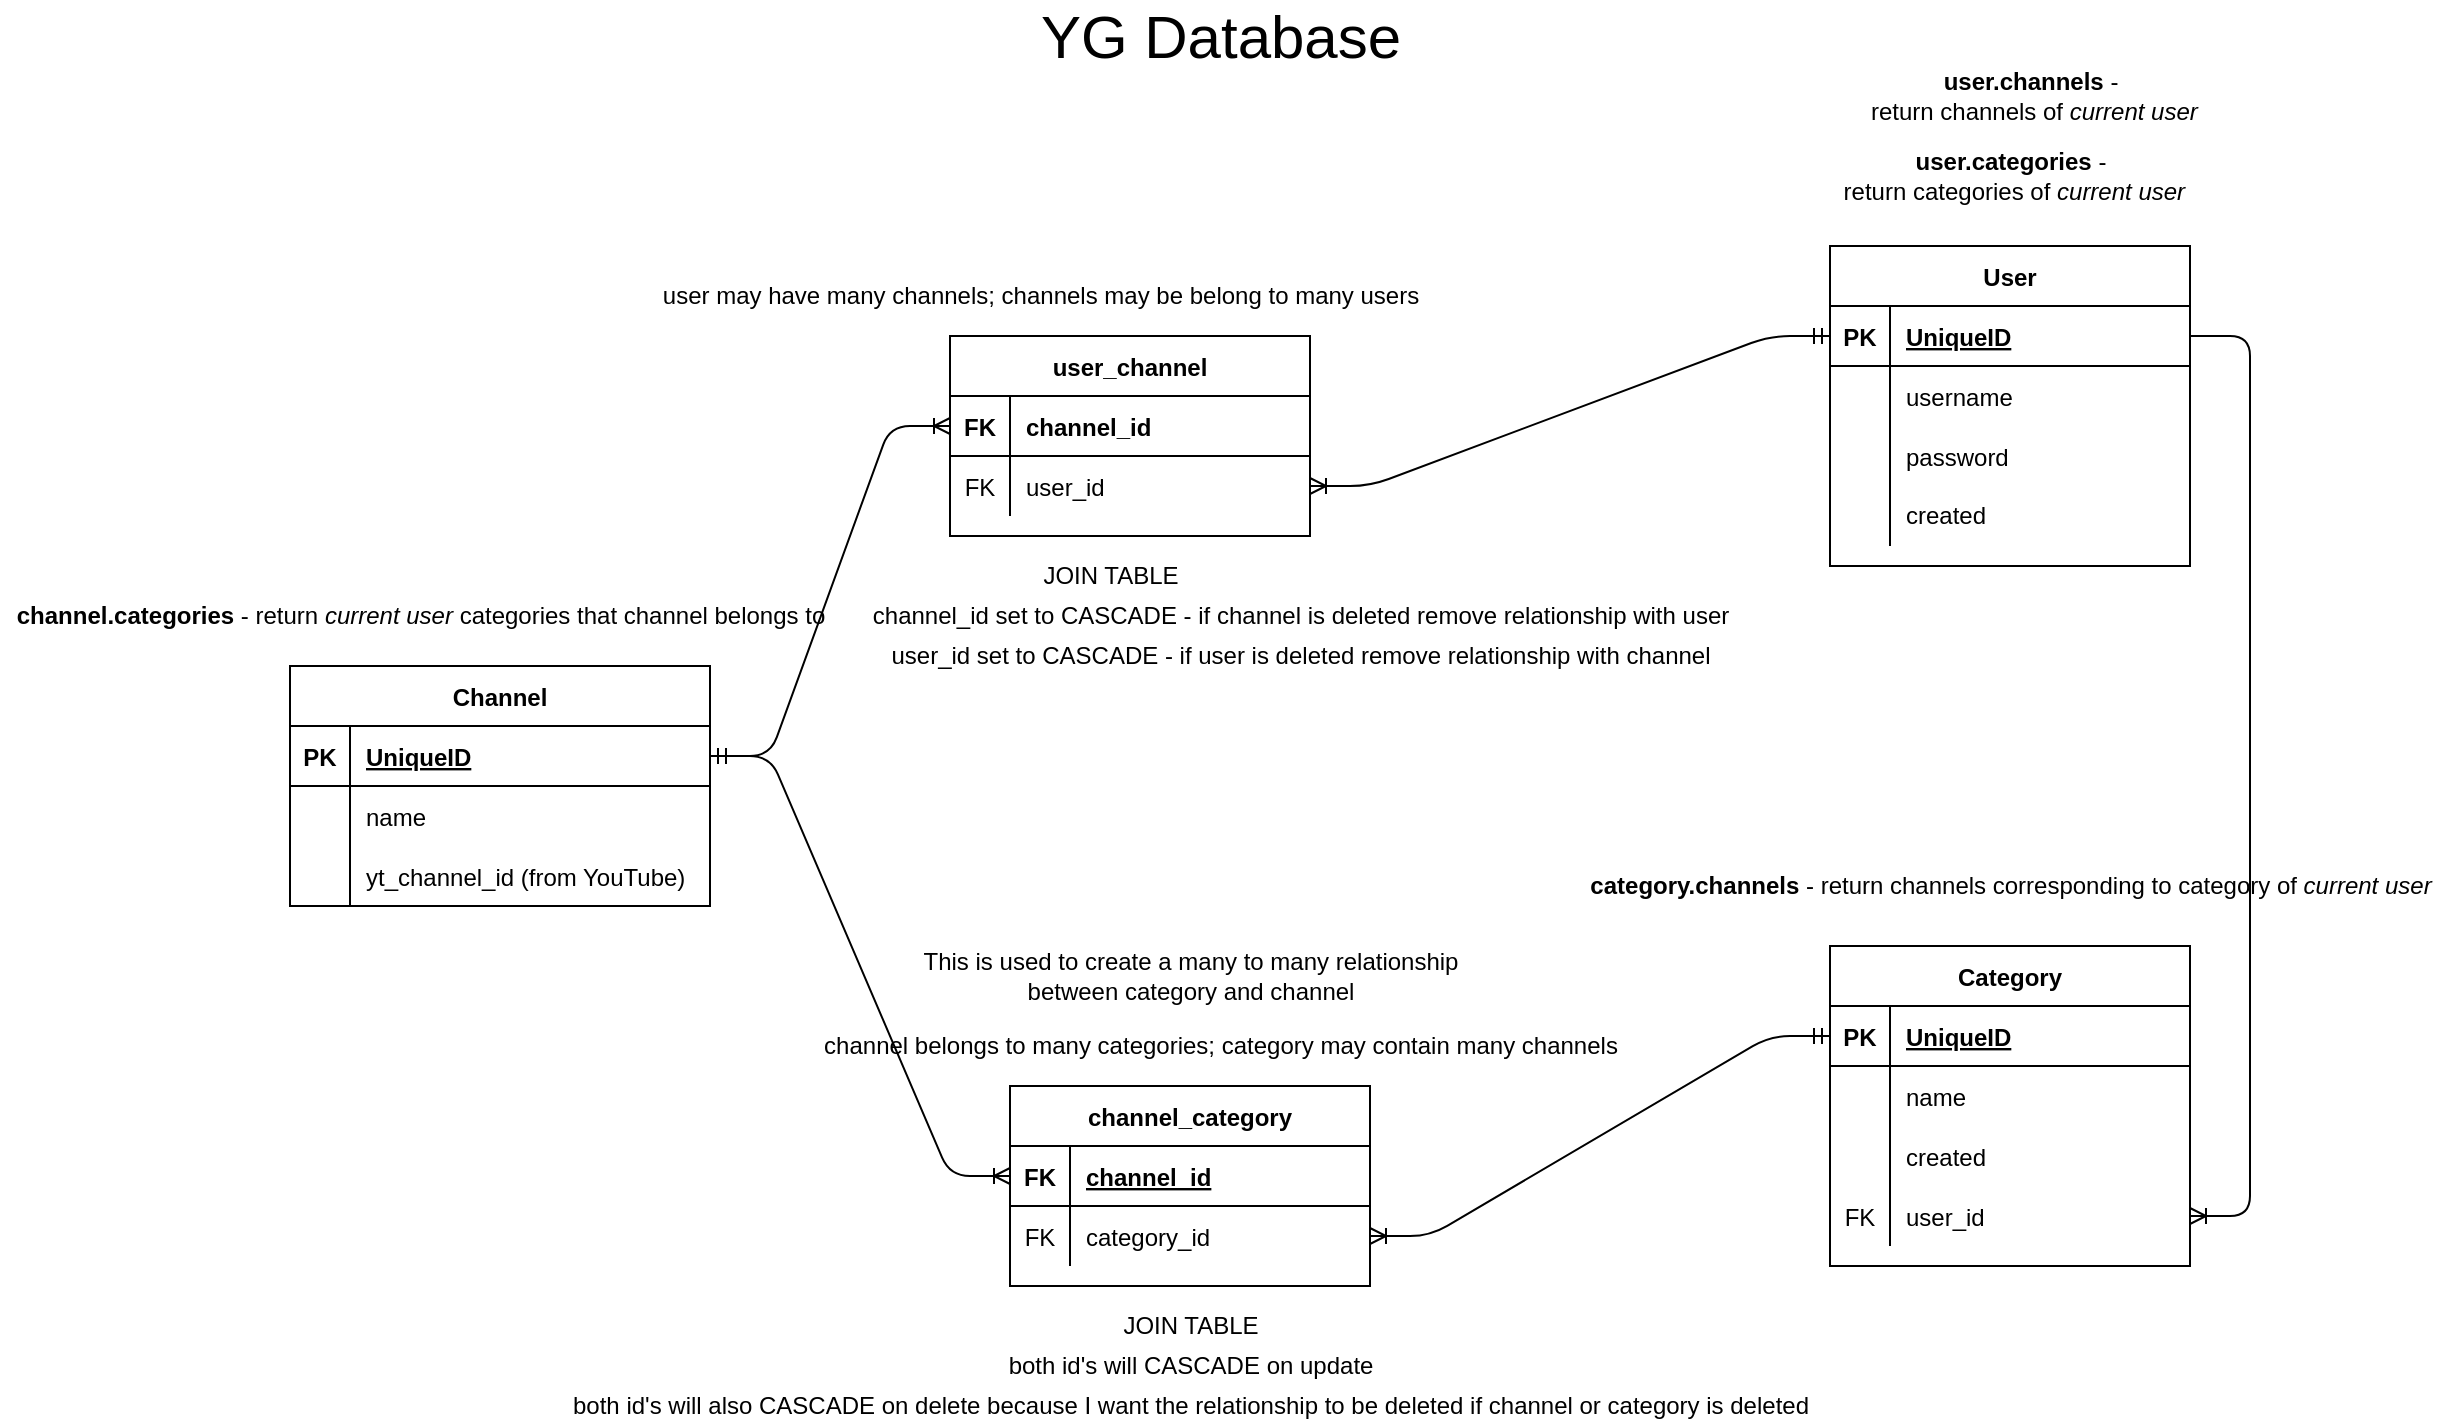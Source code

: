<mxfile compressed="true" version="13.9.9" type="device" pages="2"><diagram id="-boKAvBvZlnYnAhZxFoZ" name="YG Database Design"><mxGraphModel dx="730" dy="604" grid="1" gridSize="10" guides="1" tooltips="1" connect="1" arrows="1" fold="1" page="1" pageScale="1" pageWidth="850" pageHeight="1100" math="0" shadow="0"><root><mxCell id="sonzBTKa4TNq57ASezpP-0"/><mxCell id="sonzBTKa4TNq57ASezpP-1" parent="sonzBTKa4TNq57ASezpP-0"/><mxCell id="sonzBTKa4TNq57ASezpP-2" value="" style="group" vertex="1" connectable="0" parent="sonzBTKa4TNq57ASezpP-1"><mxGeometry x="200" y="200" width="1185" height="680" as="geometry"/></mxCell><mxCell id="sonzBTKa4TNq57ASezpP-3" value="Channel" style="shape=table;startSize=30;container=1;collapsible=1;childLayout=tableLayout;fixedRows=1;rowLines=0;fontStyle=1;align=center;resizeLast=1;" vertex="1" parent="sonzBTKa4TNq57ASezpP-2"><mxGeometry x="105" y="300" width="210.0" height="120" as="geometry"/></mxCell><mxCell id="sonzBTKa4TNq57ASezpP-4" value="" style="shape=partialRectangle;collapsible=0;dropTarget=0;pointerEvents=0;fillColor=none;top=0;left=0;bottom=1;right=0;points=[[0,0.5],[1,0.5]];portConstraint=eastwest;" vertex="1" parent="sonzBTKa4TNq57ASezpP-3"><mxGeometry y="30" width="210.0" height="30" as="geometry"/></mxCell><mxCell id="sonzBTKa4TNq57ASezpP-5" value="PK" style="shape=partialRectangle;connectable=0;fillColor=none;top=0;left=0;bottom=0;right=0;fontStyle=1;overflow=hidden;" vertex="1" parent="sonzBTKa4TNq57ASezpP-4"><mxGeometry width="30" height="30" as="geometry"/></mxCell><mxCell id="sonzBTKa4TNq57ASezpP-6" value="UniqueID" style="shape=partialRectangle;connectable=0;fillColor=none;top=0;left=0;bottom=0;right=0;align=left;spacingLeft=6;fontStyle=5;overflow=hidden;" vertex="1" parent="sonzBTKa4TNq57ASezpP-4"><mxGeometry x="30" width="180.0" height="30" as="geometry"/></mxCell><mxCell id="sonzBTKa4TNq57ASezpP-7" value="" style="shape=partialRectangle;collapsible=0;dropTarget=0;pointerEvents=0;fillColor=none;top=0;left=0;bottom=0;right=0;points=[[0,0.5],[1,0.5]];portConstraint=eastwest;" vertex="1" parent="sonzBTKa4TNq57ASezpP-3"><mxGeometry y="60" width="210.0" height="30" as="geometry"/></mxCell><mxCell id="sonzBTKa4TNq57ASezpP-8" value="" style="shape=partialRectangle;connectable=0;fillColor=none;top=0;left=0;bottom=0;right=0;editable=1;overflow=hidden;" vertex="1" parent="sonzBTKa4TNq57ASezpP-7"><mxGeometry width="30" height="30" as="geometry"/></mxCell><mxCell id="sonzBTKa4TNq57ASezpP-9" value="name" style="shape=partialRectangle;connectable=0;fillColor=none;top=0;left=0;bottom=0;right=0;align=left;spacingLeft=6;overflow=hidden;" vertex="1" parent="sonzBTKa4TNq57ASezpP-7"><mxGeometry x="30" width="180.0" height="30" as="geometry"/></mxCell><mxCell id="sonzBTKa4TNq57ASezpP-10" value="" style="shape=partialRectangle;collapsible=0;dropTarget=0;pointerEvents=0;fillColor=none;top=0;left=0;bottom=0;right=0;points=[[0,0.5],[1,0.5]];portConstraint=eastwest;" vertex="1" parent="sonzBTKa4TNq57ASezpP-3"><mxGeometry y="90" width="210.0" height="30" as="geometry"/></mxCell><mxCell id="sonzBTKa4TNq57ASezpP-11" value="" style="shape=partialRectangle;connectable=0;fillColor=none;top=0;left=0;bottom=0;right=0;editable=1;overflow=hidden;" vertex="1" parent="sonzBTKa4TNq57ASezpP-10"><mxGeometry width="30" height="30" as="geometry"/></mxCell><mxCell id="sonzBTKa4TNq57ASezpP-12" value="yt_channel_id (from YouTube)" style="shape=partialRectangle;connectable=0;fillColor=none;top=0;left=0;bottom=0;right=0;align=left;spacingLeft=6;overflow=hidden;" vertex="1" parent="sonzBTKa4TNq57ASezpP-10"><mxGeometry x="30" width="180.0" height="30" as="geometry"/></mxCell><mxCell id="sonzBTKa4TNq57ASezpP-13" value="Category" style="shape=table;startSize=30;container=1;collapsible=1;childLayout=tableLayout;fixedRows=1;rowLines=0;fontStyle=1;align=center;resizeLast=1;" vertex="1" parent="sonzBTKa4TNq57ASezpP-2"><mxGeometry x="875" y="440" width="180" height="160" as="geometry"/></mxCell><mxCell id="sonzBTKa4TNq57ASezpP-14" value="" style="shape=partialRectangle;collapsible=0;dropTarget=0;pointerEvents=0;fillColor=none;top=0;left=0;bottom=1;right=0;points=[[0,0.5],[1,0.5]];portConstraint=eastwest;" vertex="1" parent="sonzBTKa4TNq57ASezpP-13"><mxGeometry y="30" width="180" height="30" as="geometry"/></mxCell><mxCell id="sonzBTKa4TNq57ASezpP-15" value="PK" style="shape=partialRectangle;connectable=0;fillColor=none;top=0;left=0;bottom=0;right=0;fontStyle=1;overflow=hidden;" vertex="1" parent="sonzBTKa4TNq57ASezpP-14"><mxGeometry width="30" height="30" as="geometry"/></mxCell><mxCell id="sonzBTKa4TNq57ASezpP-16" value="UniqueID" style="shape=partialRectangle;connectable=0;fillColor=none;top=0;left=0;bottom=0;right=0;align=left;spacingLeft=6;fontStyle=5;overflow=hidden;" vertex="1" parent="sonzBTKa4TNq57ASezpP-14"><mxGeometry x="30" width="150" height="30" as="geometry"/></mxCell><mxCell id="sonzBTKa4TNq57ASezpP-17" value="" style="shape=partialRectangle;collapsible=0;dropTarget=0;pointerEvents=0;fillColor=none;top=0;left=0;bottom=0;right=0;points=[[0,0.5],[1,0.5]];portConstraint=eastwest;" vertex="1" parent="sonzBTKa4TNq57ASezpP-13"><mxGeometry y="60" width="180" height="30" as="geometry"/></mxCell><mxCell id="sonzBTKa4TNq57ASezpP-18" value="" style="shape=partialRectangle;connectable=0;fillColor=none;top=0;left=0;bottom=0;right=0;editable=1;overflow=hidden;" vertex="1" parent="sonzBTKa4TNq57ASezpP-17"><mxGeometry width="30" height="30" as="geometry"/></mxCell><mxCell id="sonzBTKa4TNq57ASezpP-19" value="name" style="shape=partialRectangle;connectable=0;fillColor=none;top=0;left=0;bottom=0;right=0;align=left;spacingLeft=6;overflow=hidden;" vertex="1" parent="sonzBTKa4TNq57ASezpP-17"><mxGeometry x="30" width="150" height="30" as="geometry"/></mxCell><mxCell id="sonzBTKa4TNq57ASezpP-20" value="" style="shape=partialRectangle;collapsible=0;dropTarget=0;pointerEvents=0;fillColor=none;top=0;left=0;bottom=0;right=0;points=[[0,0.5],[1,0.5]];portConstraint=eastwest;" vertex="1" parent="sonzBTKa4TNq57ASezpP-13"><mxGeometry y="90" width="180" height="30" as="geometry"/></mxCell><mxCell id="sonzBTKa4TNq57ASezpP-21" value="" style="shape=partialRectangle;connectable=0;fillColor=none;top=0;left=0;bottom=0;right=0;editable=1;overflow=hidden;" vertex="1" parent="sonzBTKa4TNq57ASezpP-20"><mxGeometry width="30" height="30" as="geometry"/></mxCell><mxCell id="sonzBTKa4TNq57ASezpP-22" value="created" style="shape=partialRectangle;connectable=0;fillColor=none;top=0;left=0;bottom=0;right=0;align=left;spacingLeft=6;overflow=hidden;" vertex="1" parent="sonzBTKa4TNq57ASezpP-20"><mxGeometry x="30" width="150" height="30" as="geometry"/></mxCell><mxCell id="sonzBTKa4TNq57ASezpP-23" value="" style="shape=partialRectangle;collapsible=0;dropTarget=0;pointerEvents=0;fillColor=none;top=0;left=0;bottom=0;right=0;points=[[0,0.5],[1,0.5]];portConstraint=eastwest;" vertex="1" parent="sonzBTKa4TNq57ASezpP-13"><mxGeometry y="120" width="180" height="30" as="geometry"/></mxCell><mxCell id="sonzBTKa4TNq57ASezpP-24" value="FK" style="shape=partialRectangle;connectable=0;fillColor=none;top=0;left=0;bottom=0;right=0;fontStyle=0;overflow=hidden;" vertex="1" parent="sonzBTKa4TNq57ASezpP-23"><mxGeometry width="30" height="30" as="geometry"/></mxCell><mxCell id="sonzBTKa4TNq57ASezpP-25" value="user_id" style="shape=partialRectangle;connectable=0;fillColor=none;top=0;left=0;bottom=0;right=0;align=left;spacingLeft=6;fontStyle=0;overflow=hidden;" vertex="1" parent="sonzBTKa4TNq57ASezpP-23"><mxGeometry x="30" width="150" height="30" as="geometry"/></mxCell><mxCell id="sonzBTKa4TNq57ASezpP-26" value="User" style="shape=table;startSize=30;container=1;collapsible=1;childLayout=tableLayout;fixedRows=1;rowLines=0;fontStyle=1;align=center;resizeLast=1;" vertex="1" parent="sonzBTKa4TNq57ASezpP-2"><mxGeometry x="875" y="90" width="180" height="160" as="geometry"/></mxCell><mxCell id="sonzBTKa4TNq57ASezpP-27" value="" style="shape=partialRectangle;collapsible=0;dropTarget=0;pointerEvents=0;fillColor=none;top=0;left=0;bottom=1;right=0;points=[[0,0.5],[1,0.5]];portConstraint=eastwest;" vertex="1" parent="sonzBTKa4TNq57ASezpP-26"><mxGeometry y="30" width="180" height="30" as="geometry"/></mxCell><mxCell id="sonzBTKa4TNq57ASezpP-28" value="PK" style="shape=partialRectangle;connectable=0;fillColor=none;top=0;left=0;bottom=0;right=0;fontStyle=1;overflow=hidden;" vertex="1" parent="sonzBTKa4TNq57ASezpP-27"><mxGeometry width="30" height="30" as="geometry"/></mxCell><mxCell id="sonzBTKa4TNq57ASezpP-29" value="UniqueID" style="shape=partialRectangle;connectable=0;fillColor=none;top=0;left=0;bottom=0;right=0;align=left;spacingLeft=6;fontStyle=5;overflow=hidden;" vertex="1" parent="sonzBTKa4TNq57ASezpP-27"><mxGeometry x="30" width="150" height="30" as="geometry"/></mxCell><mxCell id="sonzBTKa4TNq57ASezpP-30" value="" style="shape=partialRectangle;collapsible=0;dropTarget=0;pointerEvents=0;fillColor=none;top=0;left=0;bottom=0;right=0;points=[[0,0.5],[1,0.5]];portConstraint=eastwest;" vertex="1" parent="sonzBTKa4TNq57ASezpP-26"><mxGeometry y="60" width="180" height="30" as="geometry"/></mxCell><mxCell id="sonzBTKa4TNq57ASezpP-31" value="" style="shape=partialRectangle;connectable=0;fillColor=none;top=0;left=0;bottom=0;right=0;editable=1;overflow=hidden;" vertex="1" parent="sonzBTKa4TNq57ASezpP-30"><mxGeometry width="30" height="30" as="geometry"/></mxCell><mxCell id="sonzBTKa4TNq57ASezpP-32" value="username" style="shape=partialRectangle;connectable=0;fillColor=none;top=0;left=0;bottom=0;right=0;align=left;spacingLeft=6;overflow=hidden;" vertex="1" parent="sonzBTKa4TNq57ASezpP-30"><mxGeometry x="30" width="150" height="30" as="geometry"/></mxCell><mxCell id="sonzBTKa4TNq57ASezpP-33" value="" style="shape=partialRectangle;collapsible=0;dropTarget=0;pointerEvents=0;fillColor=none;top=0;left=0;bottom=0;right=0;points=[[0,0.5],[1,0.5]];portConstraint=eastwest;" vertex="1" parent="sonzBTKa4TNq57ASezpP-26"><mxGeometry y="90" width="180" height="30" as="geometry"/></mxCell><mxCell id="sonzBTKa4TNq57ASezpP-34" value="" style="shape=partialRectangle;connectable=0;fillColor=none;top=0;left=0;bottom=0;right=0;editable=1;overflow=hidden;" vertex="1" parent="sonzBTKa4TNq57ASezpP-33"><mxGeometry width="30" height="30" as="geometry"/></mxCell><mxCell id="sonzBTKa4TNq57ASezpP-35" value="password" style="shape=partialRectangle;connectable=0;fillColor=none;top=0;left=0;bottom=0;right=0;align=left;spacingLeft=6;overflow=hidden;" vertex="1" parent="sonzBTKa4TNq57ASezpP-33"><mxGeometry x="30" width="150" height="30" as="geometry"/></mxCell><mxCell id="sonzBTKa4TNq57ASezpP-36" value="" style="shape=partialRectangle;collapsible=0;dropTarget=0;pointerEvents=0;fillColor=none;top=0;left=0;bottom=0;right=0;points=[[0,0.5],[1,0.5]];portConstraint=eastwest;" vertex="1" parent="sonzBTKa4TNq57ASezpP-26"><mxGeometry y="120" width="180" height="30" as="geometry"/></mxCell><mxCell id="sonzBTKa4TNq57ASezpP-37" value="" style="shape=partialRectangle;connectable=0;fillColor=none;top=0;left=0;bottom=0;right=0;editable=1;overflow=hidden;" vertex="1" parent="sonzBTKa4TNq57ASezpP-36"><mxGeometry width="30" height="30" as="geometry"/></mxCell><mxCell id="sonzBTKa4TNq57ASezpP-38" value="created" style="shape=partialRectangle;connectable=0;fillColor=none;top=0;left=0;bottom=0;right=0;align=left;spacingLeft=6;overflow=hidden;whiteSpace=wrap;" vertex="1" parent="sonzBTKa4TNq57ASezpP-36"><mxGeometry x="30" width="150" height="30" as="geometry"/></mxCell><mxCell id="sonzBTKa4TNq57ASezpP-39" value="" style="edgeStyle=entityRelationEdgeStyle;fontSize=12;html=1;endArrow=ERoneToMany;exitX=1;exitY=0.5;exitDx=0;exitDy=0;entryX=1;entryY=0.5;entryDx=0;entryDy=0;" edge="1" parent="sonzBTKa4TNq57ASezpP-2" source="sonzBTKa4TNq57ASezpP-27" target="sonzBTKa4TNq57ASezpP-23"><mxGeometry width="100" height="100" relative="1" as="geometry"><mxPoint x="755" y="210" as="sourcePoint"/><mxPoint x="875" y="575" as="targetPoint"/></mxGeometry></mxCell><mxCell id="sonzBTKa4TNq57ASezpP-40" value="user_channel" style="shape=table;startSize=30;container=1;collapsible=1;childLayout=tableLayout;fixedRows=1;rowLines=0;fontStyle=1;align=center;resizeLast=1;" vertex="1" parent="sonzBTKa4TNq57ASezpP-2"><mxGeometry x="435" y="135" width="180" height="100" as="geometry"/></mxCell><mxCell id="sonzBTKa4TNq57ASezpP-41" value="" style="shape=partialRectangle;collapsible=0;dropTarget=0;pointerEvents=0;fillColor=none;top=0;left=0;bottom=1;right=0;points=[[0,0.5],[1,0.5]];portConstraint=eastwest;" vertex="1" parent="sonzBTKa4TNq57ASezpP-40"><mxGeometry y="30" width="180" height="30" as="geometry"/></mxCell><mxCell id="sonzBTKa4TNq57ASezpP-42" value="FK" style="shape=partialRectangle;connectable=0;fillColor=none;top=0;left=0;bottom=0;right=0;fontStyle=1;overflow=hidden;" vertex="1" parent="sonzBTKa4TNq57ASezpP-41"><mxGeometry width="30" height="30" as="geometry"/></mxCell><mxCell id="sonzBTKa4TNq57ASezpP-43" value="channel_id" style="shape=partialRectangle;connectable=0;fillColor=none;top=0;left=0;bottom=0;right=0;align=left;spacingLeft=6;fontStyle=1;overflow=hidden;" vertex="1" parent="sonzBTKa4TNq57ASezpP-41"><mxGeometry x="30" width="150" height="30" as="geometry"/></mxCell><mxCell id="sonzBTKa4TNq57ASezpP-44" value="" style="shape=partialRectangle;collapsible=0;dropTarget=0;pointerEvents=0;fillColor=none;top=0;left=0;bottom=0;right=0;points=[[0,0.5],[1,0.5]];portConstraint=eastwest;" vertex="1" parent="sonzBTKa4TNq57ASezpP-40"><mxGeometry y="60" width="180" height="30" as="geometry"/></mxCell><mxCell id="sonzBTKa4TNq57ASezpP-45" value="FK" style="shape=partialRectangle;connectable=0;fillColor=none;top=0;left=0;bottom=0;right=0;editable=1;overflow=hidden;" vertex="1" parent="sonzBTKa4TNq57ASezpP-44"><mxGeometry width="30" height="30" as="geometry"/></mxCell><mxCell id="sonzBTKa4TNq57ASezpP-46" value="user_id" style="shape=partialRectangle;connectable=0;fillColor=none;top=0;left=0;bottom=0;right=0;align=left;spacingLeft=6;overflow=hidden;" vertex="1" parent="sonzBTKa4TNq57ASezpP-44"><mxGeometry x="30" width="150" height="30" as="geometry"/></mxCell><mxCell id="sonzBTKa4TNq57ASezpP-47" value="channel_category" style="shape=table;startSize=30;container=1;collapsible=1;childLayout=tableLayout;fixedRows=1;rowLines=0;fontStyle=1;align=center;resizeLast=1;" vertex="1" parent="sonzBTKa4TNq57ASezpP-2"><mxGeometry x="465" y="510" width="180" height="100" as="geometry"/></mxCell><mxCell id="sonzBTKa4TNq57ASezpP-48" value="" style="shape=partialRectangle;collapsible=0;dropTarget=0;pointerEvents=0;fillColor=none;top=0;left=0;bottom=1;right=0;points=[[0,0.5],[1,0.5]];portConstraint=eastwest;" vertex="1" parent="sonzBTKa4TNq57ASezpP-47"><mxGeometry y="30" width="180" height="30" as="geometry"/></mxCell><mxCell id="sonzBTKa4TNq57ASezpP-49" value="FK" style="shape=partialRectangle;connectable=0;fillColor=none;top=0;left=0;bottom=0;right=0;fontStyle=1;overflow=hidden;" vertex="1" parent="sonzBTKa4TNq57ASezpP-48"><mxGeometry width="30" height="30" as="geometry"/></mxCell><mxCell id="sonzBTKa4TNq57ASezpP-50" value="channel_id" style="shape=partialRectangle;connectable=0;fillColor=none;top=0;left=0;bottom=0;right=0;align=left;spacingLeft=6;fontStyle=5;overflow=hidden;" vertex="1" parent="sonzBTKa4TNq57ASezpP-48"><mxGeometry x="30" width="150" height="30" as="geometry"/></mxCell><mxCell id="sonzBTKa4TNq57ASezpP-51" value="" style="shape=partialRectangle;collapsible=0;dropTarget=0;pointerEvents=0;fillColor=none;top=0;left=0;bottom=0;right=0;points=[[0,0.5],[1,0.5]];portConstraint=eastwest;" vertex="1" parent="sonzBTKa4TNq57ASezpP-47"><mxGeometry y="60" width="180" height="30" as="geometry"/></mxCell><mxCell id="sonzBTKa4TNq57ASezpP-52" value="FK" style="shape=partialRectangle;connectable=0;fillColor=none;top=0;left=0;bottom=0;right=0;editable=1;overflow=hidden;" vertex="1" parent="sonzBTKa4TNq57ASezpP-51"><mxGeometry width="30" height="30" as="geometry"/></mxCell><mxCell id="sonzBTKa4TNq57ASezpP-53" value="category_id" style="shape=partialRectangle;connectable=0;fillColor=none;top=0;left=0;bottom=0;right=0;align=left;spacingLeft=6;overflow=hidden;" vertex="1" parent="sonzBTKa4TNq57ASezpP-51"><mxGeometry x="30" width="150" height="30" as="geometry"/></mxCell><mxCell id="sonzBTKa4TNq57ASezpP-54" value="" style="edgeStyle=entityRelationEdgeStyle;fontSize=12;html=1;endArrow=ERoneToMany;startArrow=ERmandOne;strokeColor=#000000;exitX=1;exitY=0.5;exitDx=0;exitDy=0;" edge="1" parent="sonzBTKa4TNq57ASezpP-2" source="sonzBTKa4TNq57ASezpP-4" target="sonzBTKa4TNq57ASezpP-48"><mxGeometry width="100" height="100" relative="1" as="geometry"><mxPoint x="465" y="540" as="sourcePoint"/><mxPoint x="565" y="440" as="targetPoint"/></mxGeometry></mxCell><mxCell id="sonzBTKa4TNq57ASezpP-55" value="" style="edgeStyle=entityRelationEdgeStyle;fontSize=12;html=1;endArrow=ERoneToMany;startArrow=ERmandOne;strokeColor=#000000;entryX=1;entryY=0.5;entryDx=0;entryDy=0;exitX=0;exitY=0.5;exitDx=0;exitDy=0;" edge="1" parent="sonzBTKa4TNq57ASezpP-2" source="sonzBTKa4TNq57ASezpP-14" target="sonzBTKa4TNq57ASezpP-51"><mxGeometry width="100" height="100" relative="1" as="geometry"><mxPoint x="905" y="600" as="sourcePoint"/><mxPoint x="1005" y="500" as="targetPoint"/></mxGeometry></mxCell><mxCell id="sonzBTKa4TNq57ASezpP-56" value="channel belongs to many categories; category may contain many channels" style="text;html=1;align=center;verticalAlign=middle;resizable=0;points=[];autosize=1;" vertex="1" parent="sonzBTKa4TNq57ASezpP-2"><mxGeometry x="365" y="480" width="410" height="20" as="geometry"/></mxCell><mxCell id="sonzBTKa4TNq57ASezpP-57" value="" style="edgeStyle=entityRelationEdgeStyle;fontSize=12;html=1;endArrow=ERoneToMany;startArrow=ERmandOne;strokeColor=#000000;entryX=0;entryY=0.5;entryDx=0;entryDy=0;exitX=1;exitY=0.5;exitDx=0;exitDy=0;" edge="1" parent="sonzBTKa4TNq57ASezpP-2" source="sonzBTKa4TNq57ASezpP-4" target="sonzBTKa4TNq57ASezpP-41"><mxGeometry width="100" height="100" relative="1" as="geometry"><mxPoint x="315" y="270" as="sourcePoint"/><mxPoint x="385" y="120" as="targetPoint"/></mxGeometry></mxCell><mxCell id="sonzBTKa4TNq57ASezpP-58" value="" style="edgeStyle=entityRelationEdgeStyle;fontSize=12;html=1;endArrow=ERoneToMany;startArrow=ERmandOne;strokeColor=#000000;entryX=1;entryY=0.5;entryDx=0;entryDy=0;exitX=0;exitY=0.5;exitDx=0;exitDy=0;" edge="1" parent="sonzBTKa4TNq57ASezpP-2" source="sonzBTKa4TNq57ASezpP-27" target="sonzBTKa4TNq57ASezpP-44"><mxGeometry width="100" height="100" relative="1" as="geometry"><mxPoint x="515" y="275" as="sourcePoint"/><mxPoint x="625.0" y="180" as="targetPoint"/></mxGeometry></mxCell><mxCell id="sonzBTKa4TNq57ASezpP-59" value="JOIN TABLE" style="text;html=1;align=center;verticalAlign=middle;resizable=0;points=[];autosize=1;" vertex="1" parent="sonzBTKa4TNq57ASezpP-2"><mxGeometry x="515" y="620" width="80" height="20" as="geometry"/></mxCell><mxCell id="sonzBTKa4TNq57ASezpP-60" value="JOIN TABLE" style="text;html=1;align=center;verticalAlign=middle;resizable=0;points=[];autosize=1;" vertex="1" parent="sonzBTKa4TNq57ASezpP-2"><mxGeometry x="475" y="245" width="80" height="20" as="geometry"/></mxCell><mxCell id="sonzBTKa4TNq57ASezpP-61" value="This is used to create a many to many relationship&lt;br&gt;between category and channel" style="text;html=1;align=center;verticalAlign=middle;resizable=0;points=[];autosize=1;" vertex="1" parent="sonzBTKa4TNq57ASezpP-2"><mxGeometry x="415" y="440" width="280" height="30" as="geometry"/></mxCell><mxCell id="sonzBTKa4TNq57ASezpP-62" value="user may have many channels; channels may be belong to many users" style="text;html=1;align=center;verticalAlign=middle;resizable=0;points=[];autosize=1;" vertex="1" parent="sonzBTKa4TNq57ASezpP-2"><mxGeometry x="285" y="105" width="390" height="20" as="geometry"/></mxCell><mxCell id="sonzBTKa4TNq57ASezpP-63" value="both id's will CASCADE on update&lt;br&gt;" style="text;html=1;align=center;verticalAlign=middle;resizable=0;points=[];autosize=1;" vertex="1" parent="sonzBTKa4TNq57ASezpP-2"><mxGeometry x="455" y="640" width="200" height="20" as="geometry"/></mxCell><mxCell id="sonzBTKa4TNq57ASezpP-64" value="both id's will also CASCADE on delete because I want the relationship to be deleted if channel or category is deleted" style="text;html=1;align=center;verticalAlign=middle;resizable=0;points=[];autosize=1;" vertex="1" parent="sonzBTKa4TNq57ASezpP-2"><mxGeometry x="240" y="660" width="630" height="20" as="geometry"/></mxCell><mxCell id="sonzBTKa4TNq57ASezpP-65" value="&lt;b&gt;user.channels&lt;/b&gt; -&lt;br&gt;&amp;nbsp;return channels of &lt;i&gt;current user&lt;/i&gt;" style="text;html=1;align=center;verticalAlign=middle;resizable=0;points=[];autosize=1;" vertex="1" parent="sonzBTKa4TNq57ASezpP-2"><mxGeometry x="885" width="180" height="30" as="geometry"/></mxCell><mxCell id="sonzBTKa4TNq57ASezpP-66" value="&lt;b&gt;user.categories&lt;/b&gt; -&lt;br&gt;&amp;nbsp;return categories of &lt;i&gt;current user&lt;/i&gt;" style="text;html=1;align=center;verticalAlign=middle;resizable=0;points=[];autosize=1;" vertex="1" parent="sonzBTKa4TNq57ASezpP-2"><mxGeometry x="870" y="40" width="190" height="30" as="geometry"/></mxCell><mxCell id="sonzBTKa4TNq57ASezpP-67" value="&lt;b&gt;category.channels&lt;/b&gt; - return channels corresponding to category of &lt;i&gt;current user&lt;/i&gt;" style="text;html=1;align=center;verticalAlign=middle;resizable=0;points=[];autosize=1;" vertex="1" parent="sonzBTKa4TNq57ASezpP-2"><mxGeometry x="745" y="400" width="440" height="20" as="geometry"/></mxCell><mxCell id="sonzBTKa4TNq57ASezpP-68" value="&lt;b&gt;channel.categories&lt;/b&gt; - return &lt;i&gt;current user&lt;/i&gt; categories that channel belongs to" style="text;html=1;align=center;verticalAlign=middle;resizable=0;points=[];autosize=1;" vertex="1" parent="sonzBTKa4TNq57ASezpP-2"><mxGeometry x="-40" y="265" width="420" height="20" as="geometry"/></mxCell><mxCell id="sonzBTKa4TNq57ASezpP-69" value="channel_id set to CASCADE - if channel is deleted remove relationship with user" style="text;html=1;align=center;verticalAlign=middle;resizable=0;points=[];autosize=1;" vertex="1" parent="sonzBTKa4TNq57ASezpP-2"><mxGeometry x="390" y="265" width="440" height="20" as="geometry"/></mxCell><mxCell id="sonzBTKa4TNq57ASezpP-70" value="user_id set to CASCADE - if user is deleted remove relationship with channel" style="text;html=1;align=center;verticalAlign=middle;resizable=0;points=[];autosize=1;" vertex="1" parent="sonzBTKa4TNq57ASezpP-2"><mxGeometry x="395" y="285" width="430" height="20" as="geometry"/></mxCell><mxCell id="sonzBTKa4TNq57ASezpP-71" value="&lt;font style=&quot;font-size: 30px&quot;&gt;YG Database&lt;/font&gt;" style="text;html=1;align=center;verticalAlign=middle;resizable=0;points=[];autosize=1;" vertex="1" parent="sonzBTKa4TNq57ASezpP-1"><mxGeometry x="670" y="170" width="200" height="30" as="geometry"/></mxCell></root></mxGraphModel></diagram><diagram name="testing" id="9f46799a-70d6-7492-0946-bef42562c5a5"><mxGraphModel dx="2118" dy="1752" grid="1" gridSize="10" guides="1" tooltips="1" connect="1" arrows="1" fold="1" page="1" pageScale="1" pageWidth="1100" pageHeight="850" background="#ffffff" math="0" shadow="0"><root><mxCell id="0"/><mxCell id="1" parent="0"/><mxCell id="h_VyD7PBMY2hlF3yijPc-1" value="Channel" style="shape=table;startSize=30;container=1;collapsible=1;childLayout=tableLayout;fixedRows=1;rowLines=0;fontStyle=1;align=center;resizeLast=1;" parent="1" vertex="1"><mxGeometry x="70" y="420" width="180" height="140" as="geometry"/></mxCell><mxCell id="h_VyD7PBMY2hlF3yijPc-2" value="" style="shape=partialRectangle;collapsible=0;dropTarget=0;pointerEvents=0;fillColor=none;top=0;left=0;bottom=1;right=0;points=[[0,0.5],[1,0.5]];portConstraint=eastwest;" parent="h_VyD7PBMY2hlF3yijPc-1" vertex="1"><mxGeometry y="30" width="180" height="30" as="geometry"/></mxCell><mxCell id="h_VyD7PBMY2hlF3yijPc-3" value="PK" style="shape=partialRectangle;connectable=0;fillColor=none;top=0;left=0;bottom=0;right=0;fontStyle=1;overflow=hidden;" parent="h_VyD7PBMY2hlF3yijPc-2" vertex="1"><mxGeometry width="30" height="30" as="geometry"/></mxCell><mxCell id="h_VyD7PBMY2hlF3yijPc-4" value="UniqueID" style="shape=partialRectangle;connectable=0;fillColor=none;top=0;left=0;bottom=0;right=0;align=left;spacingLeft=6;fontStyle=5;overflow=hidden;" parent="h_VyD7PBMY2hlF3yijPc-2" vertex="1"><mxGeometry x="30" width="150" height="30" as="geometry"/></mxCell><mxCell id="h_VyD7PBMY2hlF3yijPc-5" value="" style="shape=partialRectangle;collapsible=0;dropTarget=0;pointerEvents=0;fillColor=none;top=0;left=0;bottom=0;right=0;points=[[0,0.5],[1,0.5]];portConstraint=eastwest;" parent="h_VyD7PBMY2hlF3yijPc-1" vertex="1"><mxGeometry y="60" width="180" height="30" as="geometry"/></mxCell><mxCell id="h_VyD7PBMY2hlF3yijPc-6" value="" style="shape=partialRectangle;connectable=0;fillColor=none;top=0;left=0;bottom=0;right=0;editable=1;overflow=hidden;" parent="h_VyD7PBMY2hlF3yijPc-5" vertex="1"><mxGeometry width="30" height="30" as="geometry"/></mxCell><mxCell id="h_VyD7PBMY2hlF3yijPc-7" value="name" style="shape=partialRectangle;connectable=0;fillColor=none;top=0;left=0;bottom=0;right=0;align=left;spacingLeft=6;overflow=hidden;" parent="h_VyD7PBMY2hlF3yijPc-5" vertex="1"><mxGeometry x="30" width="150" height="30" as="geometry"/></mxCell><mxCell id="h_VyD7PBMY2hlF3yijPc-97" value="" style="shape=partialRectangle;collapsible=0;dropTarget=0;pointerEvents=0;fillColor=none;top=0;left=0;bottom=0;right=0;points=[[0,0.5],[1,0.5]];portConstraint=eastwest;" parent="h_VyD7PBMY2hlF3yijPc-1" vertex="1"><mxGeometry y="90" width="180" height="30" as="geometry"/></mxCell><mxCell id="h_VyD7PBMY2hlF3yijPc-98" value="FK" style="shape=partialRectangle;connectable=0;fillColor=none;top=0;left=0;bottom=0;right=0;fontStyle=0;overflow=hidden;" parent="h_VyD7PBMY2hlF3yijPc-97" vertex="1"><mxGeometry width="30" height="30" as="geometry"/></mxCell><mxCell id="h_VyD7PBMY2hlF3yijPc-99" value="category_id" style="shape=partialRectangle;connectable=0;fillColor=none;top=0;left=0;bottom=0;right=0;align=left;spacingLeft=6;fontStyle=0;overflow=hidden;" parent="h_VyD7PBMY2hlF3yijPc-97" vertex="1"><mxGeometry x="30" width="150" height="30" as="geometry"/></mxCell><mxCell id="h_VyD7PBMY2hlF3yijPc-11" value="" style="shape=partialRectangle;collapsible=0;dropTarget=0;pointerEvents=0;fillColor=none;top=0;left=0;bottom=0;right=0;points=[[0,0.5],[1,0.5]];portConstraint=eastwest;" parent="h_VyD7PBMY2hlF3yijPc-1" vertex="1"><mxGeometry y="120" width="180" height="20" as="geometry"/></mxCell><mxCell id="h_VyD7PBMY2hlF3yijPc-12" value="" style="shape=partialRectangle;connectable=0;fillColor=none;top=0;left=0;bottom=0;right=0;editable=1;overflow=hidden;" parent="h_VyD7PBMY2hlF3yijPc-11" vertex="1"><mxGeometry width="30" height="20" as="geometry"/></mxCell><mxCell id="h_VyD7PBMY2hlF3yijPc-13" value="" style="shape=partialRectangle;connectable=0;fillColor=none;top=0;left=0;bottom=0;right=0;align=left;spacingLeft=6;overflow=hidden;" parent="h_VyD7PBMY2hlF3yijPc-11" vertex="1"><mxGeometry x="30" width="150" height="20" as="geometry"/></mxCell><mxCell id="h_VyD7PBMY2hlF3yijPc-14" value="Category" style="shape=table;startSize=30;container=1;collapsible=1;childLayout=tableLayout;fixedRows=1;rowLines=0;fontStyle=1;align=center;resizeLast=1;" parent="1" vertex="1"><mxGeometry x="600" y="480" width="180" height="160" as="geometry"/></mxCell><mxCell id="h_VyD7PBMY2hlF3yijPc-15" value="" style="shape=partialRectangle;collapsible=0;dropTarget=0;pointerEvents=0;fillColor=none;top=0;left=0;bottom=1;right=0;points=[[0,0.5],[1,0.5]];portConstraint=eastwest;" parent="h_VyD7PBMY2hlF3yijPc-14" vertex="1"><mxGeometry y="30" width="180" height="30" as="geometry"/></mxCell><mxCell id="h_VyD7PBMY2hlF3yijPc-16" value="PK" style="shape=partialRectangle;connectable=0;fillColor=none;top=0;left=0;bottom=0;right=0;fontStyle=1;overflow=hidden;" parent="h_VyD7PBMY2hlF3yijPc-15" vertex="1"><mxGeometry width="30" height="30" as="geometry"/></mxCell><mxCell id="h_VyD7PBMY2hlF3yijPc-17" value="UniqueID" style="shape=partialRectangle;connectable=0;fillColor=none;top=0;left=0;bottom=0;right=0;align=left;spacingLeft=6;fontStyle=5;overflow=hidden;" parent="h_VyD7PBMY2hlF3yijPc-15" vertex="1"><mxGeometry x="30" width="150" height="30" as="geometry"/></mxCell><mxCell id="h_VyD7PBMY2hlF3yijPc-18" value="" style="shape=partialRectangle;collapsible=0;dropTarget=0;pointerEvents=0;fillColor=none;top=0;left=0;bottom=0;right=0;points=[[0,0.5],[1,0.5]];portConstraint=eastwest;" parent="h_VyD7PBMY2hlF3yijPc-14" vertex="1"><mxGeometry y="60" width="180" height="30" as="geometry"/></mxCell><mxCell id="h_VyD7PBMY2hlF3yijPc-19" value="" style="shape=partialRectangle;connectable=0;fillColor=none;top=0;left=0;bottom=0;right=0;editable=1;overflow=hidden;" parent="h_VyD7PBMY2hlF3yijPc-18" vertex="1"><mxGeometry width="30" height="30" as="geometry"/></mxCell><mxCell id="h_VyD7PBMY2hlF3yijPc-20" value="name" style="shape=partialRectangle;connectable=0;fillColor=none;top=0;left=0;bottom=0;right=0;align=left;spacingLeft=6;overflow=hidden;" parent="h_VyD7PBMY2hlF3yijPc-18" vertex="1"><mxGeometry x="30" width="150" height="30" as="geometry"/></mxCell><mxCell id="h_VyD7PBMY2hlF3yijPc-21" value="" style="shape=partialRectangle;collapsible=0;dropTarget=0;pointerEvents=0;fillColor=none;top=0;left=0;bottom=0;right=0;points=[[0,0.5],[1,0.5]];portConstraint=eastwest;" parent="h_VyD7PBMY2hlF3yijPc-14" vertex="1"><mxGeometry y="90" width="180" height="30" as="geometry"/></mxCell><mxCell id="h_VyD7PBMY2hlF3yijPc-22" value="" style="shape=partialRectangle;connectable=0;fillColor=none;top=0;left=0;bottom=0;right=0;editable=1;overflow=hidden;" parent="h_VyD7PBMY2hlF3yijPc-21" vertex="1"><mxGeometry width="30" height="30" as="geometry"/></mxCell><mxCell id="h_VyD7PBMY2hlF3yijPc-23" value="created" style="shape=partialRectangle;connectable=0;fillColor=none;top=0;left=0;bottom=0;right=0;align=left;spacingLeft=6;overflow=hidden;" parent="h_VyD7PBMY2hlF3yijPc-21" vertex="1"><mxGeometry x="30" width="150" height="30" as="geometry"/></mxCell><mxCell id="h_VyD7PBMY2hlF3yijPc-101" value="" style="shape=partialRectangle;collapsible=0;dropTarget=0;pointerEvents=0;fillColor=none;top=0;left=0;bottom=0;right=0;points=[[0,0.5],[1,0.5]];portConstraint=eastwest;" parent="h_VyD7PBMY2hlF3yijPc-14" vertex="1"><mxGeometry y="120" width="180" height="30" as="geometry"/></mxCell><mxCell id="h_VyD7PBMY2hlF3yijPc-102" value="FK" style="shape=partialRectangle;connectable=0;fillColor=none;top=0;left=0;bottom=0;right=0;fontStyle=0;overflow=hidden;" parent="h_VyD7PBMY2hlF3yijPc-101" vertex="1"><mxGeometry width="30" height="30" as="geometry"/></mxCell><mxCell id="h_VyD7PBMY2hlF3yijPc-103" value="user_id" style="shape=partialRectangle;connectable=0;fillColor=none;top=0;left=0;bottom=0;right=0;align=left;spacingLeft=6;fontStyle=0;overflow=hidden;" parent="h_VyD7PBMY2hlF3yijPc-101" vertex="1"><mxGeometry x="30" width="150" height="30" as="geometry"/></mxCell><mxCell id="h_VyD7PBMY2hlF3yijPc-66" value="User" style="shape=table;startSize=30;container=1;collapsible=1;childLayout=tableLayout;fixedRows=1;rowLines=0;fontStyle=1;align=center;resizeLast=1;" parent="1" vertex="1"><mxGeometry x="320" y="180" width="180" height="160" as="geometry"/></mxCell><mxCell id="h_VyD7PBMY2hlF3yijPc-67" value="" style="shape=partialRectangle;collapsible=0;dropTarget=0;pointerEvents=0;fillColor=none;top=0;left=0;bottom=1;right=0;points=[[0,0.5],[1,0.5]];portConstraint=eastwest;" parent="h_VyD7PBMY2hlF3yijPc-66" vertex="1"><mxGeometry y="30" width="180" height="30" as="geometry"/></mxCell><mxCell id="h_VyD7PBMY2hlF3yijPc-68" value="PK" style="shape=partialRectangle;connectable=0;fillColor=none;top=0;left=0;bottom=0;right=0;fontStyle=1;overflow=hidden;" parent="h_VyD7PBMY2hlF3yijPc-67" vertex="1"><mxGeometry width="30" height="30" as="geometry"/></mxCell><mxCell id="h_VyD7PBMY2hlF3yijPc-69" value="UniqueID" style="shape=partialRectangle;connectable=0;fillColor=none;top=0;left=0;bottom=0;right=0;align=left;spacingLeft=6;fontStyle=5;overflow=hidden;" parent="h_VyD7PBMY2hlF3yijPc-67" vertex="1"><mxGeometry x="30" width="150" height="30" as="geometry"/></mxCell><mxCell id="h_VyD7PBMY2hlF3yijPc-70" value="" style="shape=partialRectangle;collapsible=0;dropTarget=0;pointerEvents=0;fillColor=none;top=0;left=0;bottom=0;right=0;points=[[0,0.5],[1,0.5]];portConstraint=eastwest;" parent="h_VyD7PBMY2hlF3yijPc-66" vertex="1"><mxGeometry y="60" width="180" height="30" as="geometry"/></mxCell><mxCell id="h_VyD7PBMY2hlF3yijPc-71" value="" style="shape=partialRectangle;connectable=0;fillColor=none;top=0;left=0;bottom=0;right=0;editable=1;overflow=hidden;" parent="h_VyD7PBMY2hlF3yijPc-70" vertex="1"><mxGeometry width="30" height="30" as="geometry"/></mxCell><mxCell id="h_VyD7PBMY2hlF3yijPc-72" value="username" style="shape=partialRectangle;connectable=0;fillColor=none;top=0;left=0;bottom=0;right=0;align=left;spacingLeft=6;overflow=hidden;" parent="h_VyD7PBMY2hlF3yijPc-70" vertex="1"><mxGeometry x="30" width="150" height="30" as="geometry"/></mxCell><mxCell id="h_VyD7PBMY2hlF3yijPc-73" value="" style="shape=partialRectangle;collapsible=0;dropTarget=0;pointerEvents=0;fillColor=none;top=0;left=0;bottom=0;right=0;points=[[0,0.5],[1,0.5]];portConstraint=eastwest;" parent="h_VyD7PBMY2hlF3yijPc-66" vertex="1"><mxGeometry y="90" width="180" height="30" as="geometry"/></mxCell><mxCell id="h_VyD7PBMY2hlF3yijPc-74" value="" style="shape=partialRectangle;connectable=0;fillColor=none;top=0;left=0;bottom=0;right=0;editable=1;overflow=hidden;" parent="h_VyD7PBMY2hlF3yijPc-73" vertex="1"><mxGeometry width="30" height="30" as="geometry"/></mxCell><mxCell id="h_VyD7PBMY2hlF3yijPc-75" value="password" style="shape=partialRectangle;connectable=0;fillColor=none;top=0;left=0;bottom=0;right=0;align=left;spacingLeft=6;overflow=hidden;" parent="h_VyD7PBMY2hlF3yijPc-73" vertex="1"><mxGeometry x="30" width="150" height="30" as="geometry"/></mxCell><mxCell id="h_VyD7PBMY2hlF3yijPc-76" value="" style="shape=partialRectangle;collapsible=0;dropTarget=0;pointerEvents=0;fillColor=none;top=0;left=0;bottom=0;right=0;points=[[0,0.5],[1,0.5]];portConstraint=eastwest;" parent="h_VyD7PBMY2hlF3yijPc-66" vertex="1"><mxGeometry y="120" width="180" height="30" as="geometry"/></mxCell><mxCell id="h_VyD7PBMY2hlF3yijPc-77" value="" style="shape=partialRectangle;connectable=0;fillColor=none;top=0;left=0;bottom=0;right=0;editable=1;overflow=hidden;" parent="h_VyD7PBMY2hlF3yijPc-76" vertex="1"><mxGeometry width="30" height="30" as="geometry"/></mxCell><mxCell id="h_VyD7PBMY2hlF3yijPc-78" value="" style="shape=partialRectangle;connectable=0;fillColor=none;top=0;left=0;bottom=0;right=0;align=left;spacingLeft=6;overflow=hidden;whiteSpace=wrap;" parent="h_VyD7PBMY2hlF3yijPc-76" vertex="1"><mxGeometry x="30" width="150" height="30" as="geometry"/></mxCell><mxCell id="h_VyD7PBMY2hlF3yijPc-104" value="Category" style="shape=table;startSize=30;container=1;collapsible=1;childLayout=tableLayout;fixedRows=1;rowLines=0;fontStyle=1;align=center;resizeLast=1;" parent="1" vertex="1"><mxGeometry x="830" y="180" width="180" height="190" as="geometry"/></mxCell><mxCell id="h_VyD7PBMY2hlF3yijPc-105" value="" style="shape=partialRectangle;collapsible=0;dropTarget=0;pointerEvents=0;fillColor=none;top=0;left=0;bottom=1;right=0;points=[[0,0.5],[1,0.5]];portConstraint=eastwest;" parent="h_VyD7PBMY2hlF3yijPc-104" vertex="1"><mxGeometry y="30" width="180" height="30" as="geometry"/></mxCell><mxCell id="h_VyD7PBMY2hlF3yijPc-106" value="PK" style="shape=partialRectangle;connectable=0;fillColor=none;top=0;left=0;bottom=0;right=0;fontStyle=1;overflow=hidden;" parent="h_VyD7PBMY2hlF3yijPc-105" vertex="1"><mxGeometry width="30" height="30" as="geometry"/></mxCell><mxCell id="h_VyD7PBMY2hlF3yijPc-107" value="UniqueID" style="shape=partialRectangle;connectable=0;fillColor=none;top=0;left=0;bottom=0;right=0;align=left;spacingLeft=6;fontStyle=5;overflow=hidden;" parent="h_VyD7PBMY2hlF3yijPc-105" vertex="1"><mxGeometry x="30" width="150" height="30" as="geometry"/></mxCell><mxCell id="h_VyD7PBMY2hlF3yijPc-108" value="" style="shape=partialRectangle;collapsible=0;dropTarget=0;pointerEvents=0;fillColor=none;top=0;left=0;bottom=0;right=0;points=[[0,0.5],[1,0.5]];portConstraint=eastwest;" parent="h_VyD7PBMY2hlF3yijPc-104" vertex="1"><mxGeometry y="60" width="180" height="30" as="geometry"/></mxCell><mxCell id="h_VyD7PBMY2hlF3yijPc-109" value="" style="shape=partialRectangle;connectable=0;fillColor=none;top=0;left=0;bottom=0;right=0;editable=1;overflow=hidden;" parent="h_VyD7PBMY2hlF3yijPc-108" vertex="1"><mxGeometry width="30" height="30" as="geometry"/></mxCell><mxCell id="h_VyD7PBMY2hlF3yijPc-110" value="name" style="shape=partialRectangle;connectable=0;fillColor=none;top=0;left=0;bottom=0;right=0;align=left;spacingLeft=6;overflow=hidden;" parent="h_VyD7PBMY2hlF3yijPc-108" vertex="1"><mxGeometry x="30" width="150" height="30" as="geometry"/></mxCell><mxCell id="h_VyD7PBMY2hlF3yijPc-111" value="" style="shape=partialRectangle;collapsible=0;dropTarget=0;pointerEvents=0;fillColor=none;top=0;left=0;bottom=0;right=0;points=[[0,0.5],[1,0.5]];portConstraint=eastwest;" parent="h_VyD7PBMY2hlF3yijPc-104" vertex="1"><mxGeometry y="90" width="180" height="30" as="geometry"/></mxCell><mxCell id="h_VyD7PBMY2hlF3yijPc-112" value="" style="shape=partialRectangle;connectable=0;fillColor=none;top=0;left=0;bottom=0;right=0;editable=1;overflow=hidden;" parent="h_VyD7PBMY2hlF3yijPc-111" vertex="1"><mxGeometry width="30" height="30" as="geometry"/></mxCell><mxCell id="h_VyD7PBMY2hlF3yijPc-113" value="created" style="shape=partialRectangle;connectable=0;fillColor=none;top=0;left=0;bottom=0;right=0;align=left;spacingLeft=6;overflow=hidden;" parent="h_VyD7PBMY2hlF3yijPc-111" vertex="1"><mxGeometry x="30" width="150" height="30" as="geometry"/></mxCell><mxCell id="h_VyD7PBMY2hlF3yijPc-114" value="" style="shape=partialRectangle;collapsible=0;dropTarget=0;pointerEvents=0;fillColor=none;top=0;left=0;bottom=0;right=0;points=[[0,0.5],[1,0.5]];portConstraint=eastwest;" parent="h_VyD7PBMY2hlF3yijPc-104" vertex="1"><mxGeometry y="120" width="180" height="30" as="geometry"/></mxCell><mxCell id="h_VyD7PBMY2hlF3yijPc-115" value="FK" style="shape=partialRectangle;connectable=0;fillColor=none;top=0;left=0;bottom=0;right=0;fontStyle=0;overflow=hidden;" parent="h_VyD7PBMY2hlF3yijPc-114" vertex="1"><mxGeometry width="30" height="30" as="geometry"/></mxCell><mxCell id="h_VyD7PBMY2hlF3yijPc-116" value="channel_id" style="shape=partialRectangle;connectable=0;fillColor=none;top=0;left=0;bottom=0;right=0;align=left;spacingLeft=6;fontStyle=0;overflow=hidden;" parent="h_VyD7PBMY2hlF3yijPc-114" vertex="1"><mxGeometry x="30" width="150" height="30" as="geometry"/></mxCell><mxCell id="h_VyD7PBMY2hlF3yijPc-118" value="" style="shape=partialRectangle;collapsible=0;dropTarget=0;pointerEvents=0;fillColor=none;top=0;left=0;bottom=0;right=0;points=[[0,0.5],[1,0.5]];portConstraint=eastwest;" parent="h_VyD7PBMY2hlF3yijPc-104" vertex="1"><mxGeometry y="150" width="180" height="30" as="geometry"/></mxCell><mxCell id="h_VyD7PBMY2hlF3yijPc-119" value="FK" style="shape=partialRectangle;connectable=0;fillColor=none;top=0;left=0;bottom=0;right=0;fontStyle=0;overflow=hidden;" parent="h_VyD7PBMY2hlF3yijPc-118" vertex="1"><mxGeometry width="30" height="30" as="geometry"/></mxCell><mxCell id="h_VyD7PBMY2hlF3yijPc-120" value="user_id" style="shape=partialRectangle;connectable=0;fillColor=none;top=0;left=0;bottom=0;right=0;align=left;spacingLeft=6;fontStyle=0;overflow=hidden;" parent="h_VyD7PBMY2hlF3yijPc-118" vertex="1"><mxGeometry x="30" width="150" height="30" as="geometry"/></mxCell><mxCell id="h_VyD7PBMY2hlF3yijPc-121" value="" style="edgeStyle=entityRelationEdgeStyle;fontSize=12;html=1;endArrow=ERmany;startArrow=ERmany;exitX=0.999;exitY=0.098;exitDx=0;exitDy=0;exitPerimeter=0;" parent="1" source="h_VyD7PBMY2hlF3yijPc-1" edge="1"><mxGeometry width="100" height="100" relative="1" as="geometry"><mxPoint x="220" y="360" as="sourcePoint"/><mxPoint x="320" y="260" as="targetPoint"/></mxGeometry></mxCell><mxCell id="h_VyD7PBMY2hlF3yijPc-123" value="" style="edgeStyle=entityRelationEdgeStyle;fontSize=12;html=1;endArrow=ERoneToMany;exitX=1;exitY=0.5;exitDx=0;exitDy=0;entryX=0.002;entryY=0.108;entryDx=0;entryDy=0;entryPerimeter=0;" parent="1" source="h_VyD7PBMY2hlF3yijPc-70" target="h_VyD7PBMY2hlF3yijPc-14" edge="1"><mxGeometry width="100" height="100" relative="1" as="geometry"><mxPoint x="550" y="280" as="sourcePoint"/><mxPoint x="560" y="450" as="targetPoint"/></mxGeometry></mxCell><mxCell id="h_VyD7PBMY2hlF3yijPc-124" value="" style="edgeStyle=entityRelationEdgeStyle;fontSize=12;html=1;endArrow=ERmany;startArrow=ERmany;strokeColor=#000000;entryX=0;entryY=0.333;entryDx=0;entryDy=0;entryPerimeter=0;exitX=1;exitY=0.371;exitDx=0;exitDy=0;exitPerimeter=0;" parent="1" source="h_VyD7PBMY2hlF3yijPc-2" target="h_VyD7PBMY2hlF3yijPc-15" edge="1"><mxGeometry width="100" height="100" relative="1" as="geometry"><mxPoint x="180" y="770" as="sourcePoint"/><mxPoint x="280" y="670" as="targetPoint"/></mxGeometry></mxCell><mxCell id="h_VyD7PBMY2hlF3yijPc-125" value="will belong to" style="edgeLabel;html=1;align=center;verticalAlign=middle;resizable=0;points=[];labelBorderColor=none;spacing=11;" parent="h_VyD7PBMY2hlF3yijPc-124" vertex="1" connectable="0"><mxGeometry x="-0.096" y="-2" relative="1" as="geometry"><mxPoint y="-3.21" as="offset"/></mxGeometry></mxCell></root></mxGraphModel></diagram></mxfile>